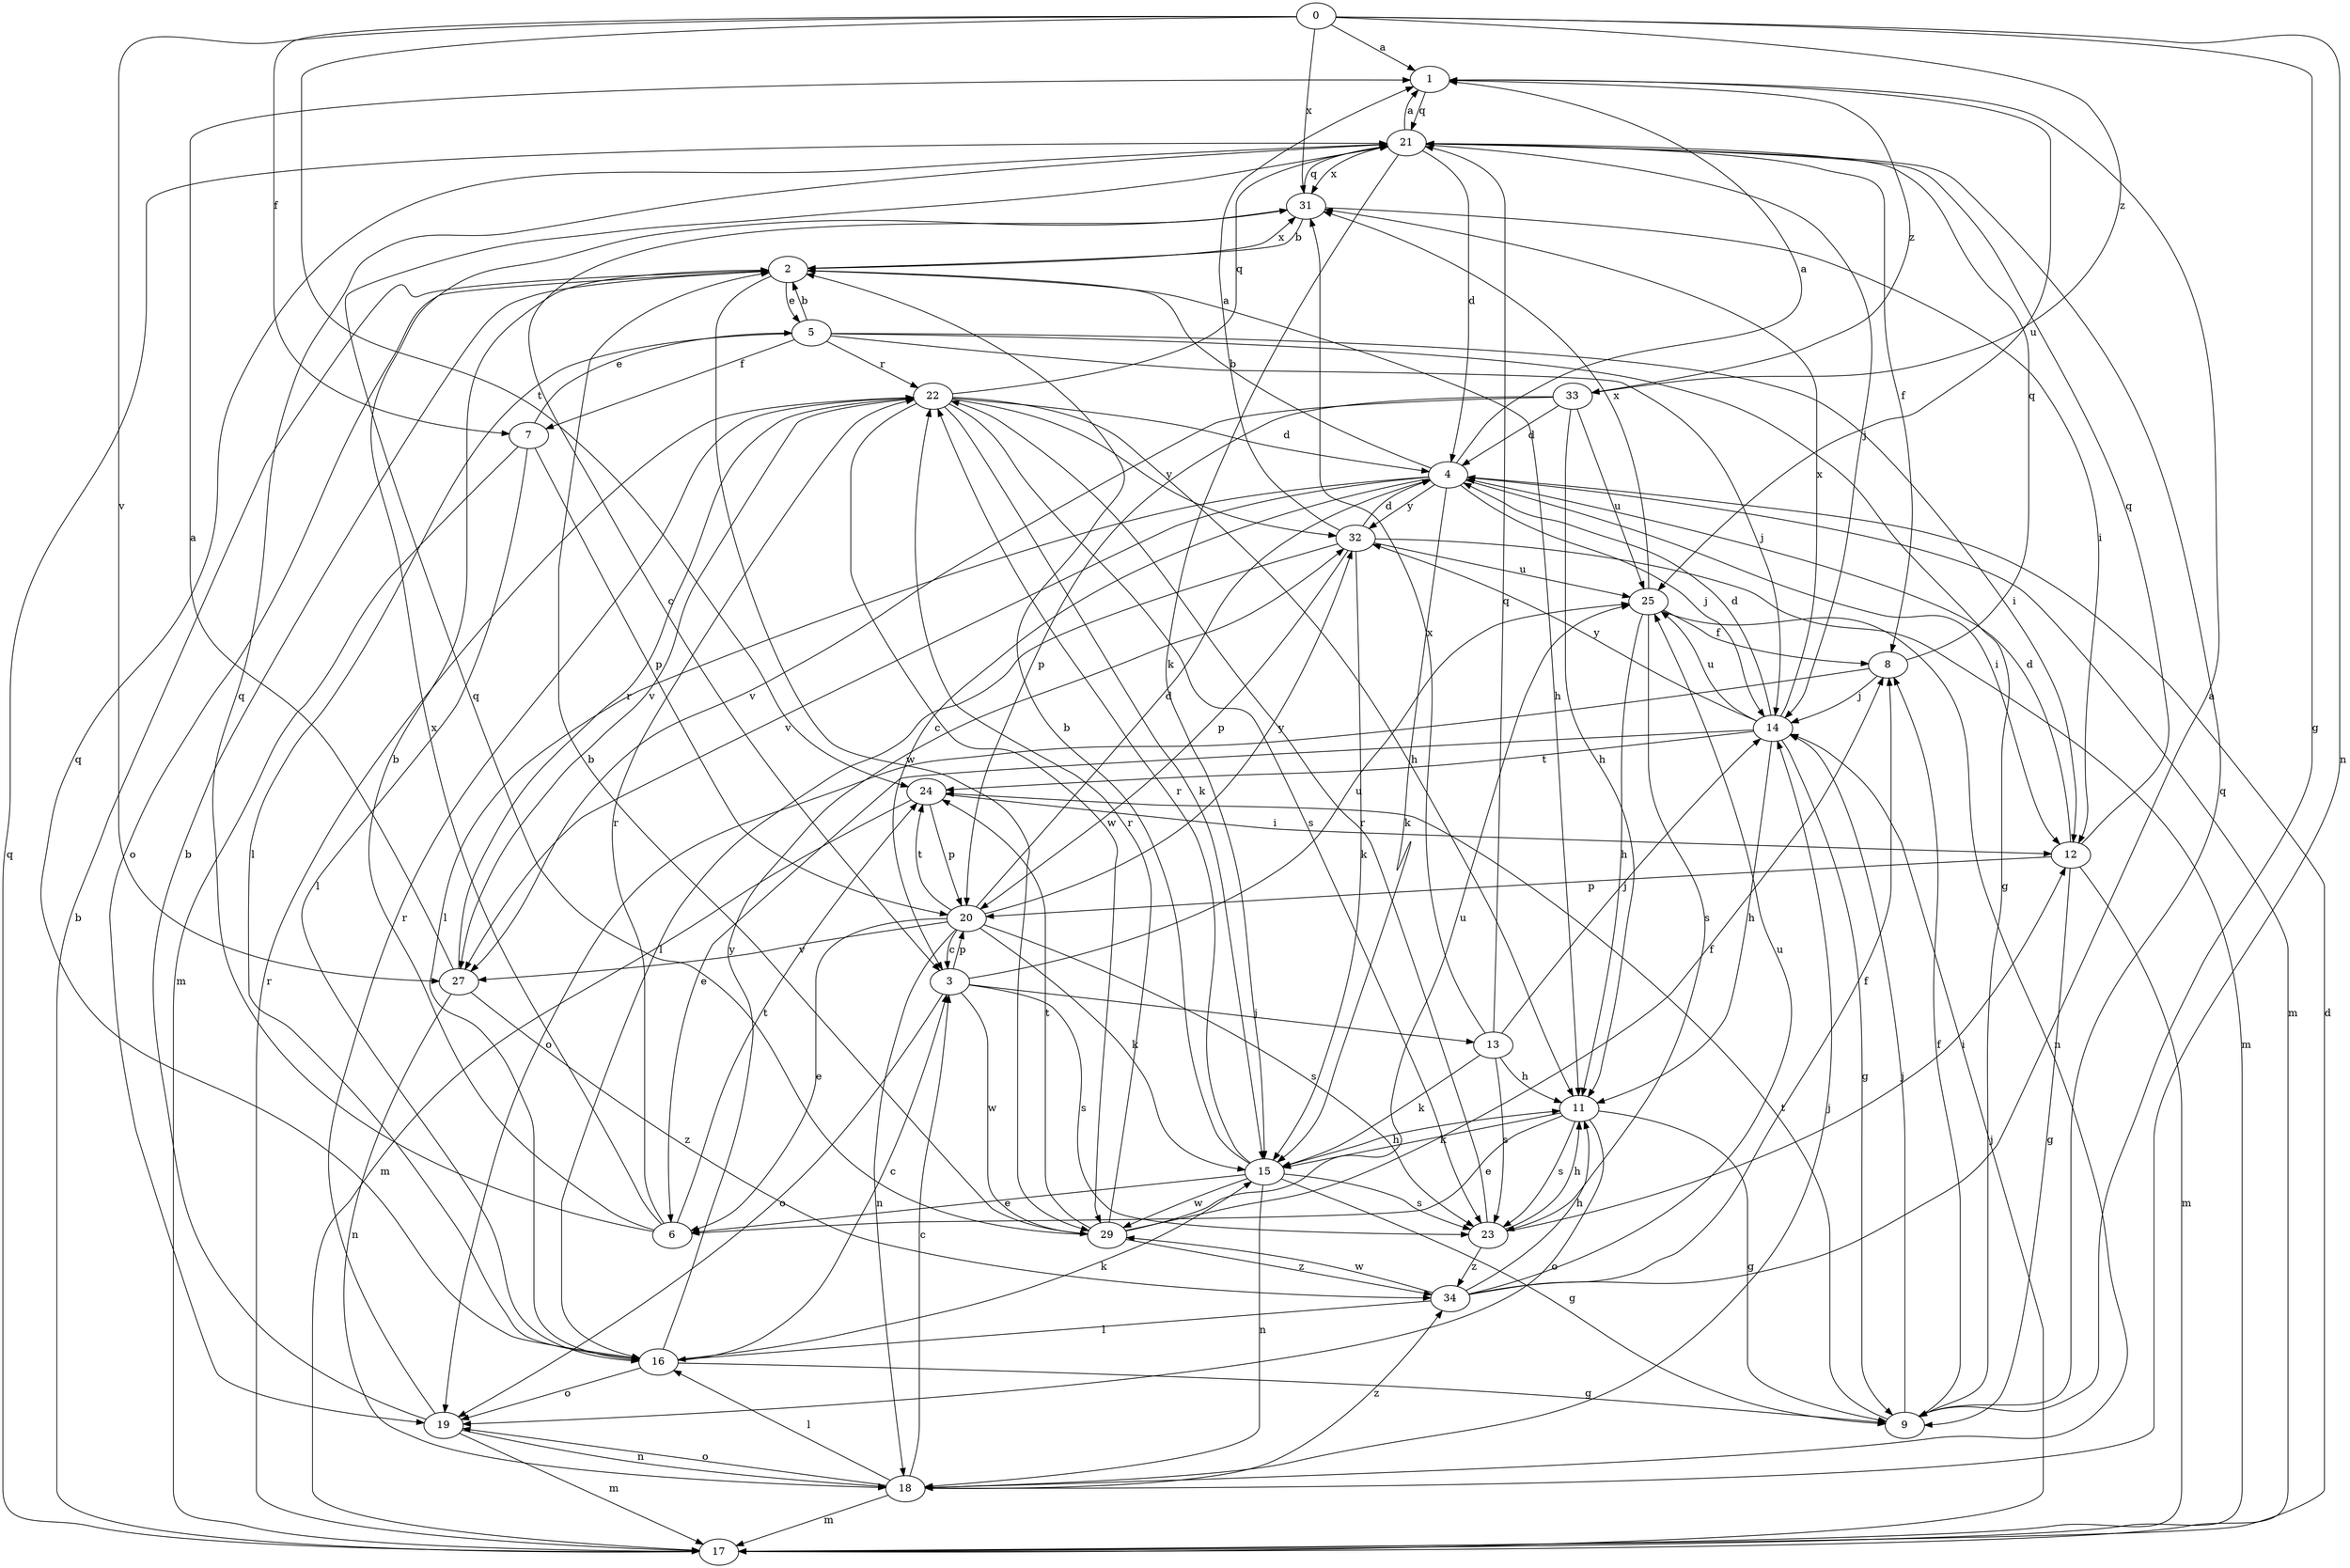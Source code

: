strict digraph  {
0;
1;
2;
3;
4;
5;
6;
7;
8;
9;
11;
12;
13;
14;
15;
16;
17;
18;
19;
20;
21;
22;
23;
24;
25;
27;
29;
31;
32;
33;
34;
0 -> 1  [label=a];
0 -> 7  [label=f];
0 -> 9  [label=g];
0 -> 18  [label=n];
0 -> 24  [label=t];
0 -> 27  [label=v];
0 -> 31  [label=x];
0 -> 33  [label=z];
1 -> 21  [label=q];
1 -> 25  [label=u];
1 -> 33  [label=z];
2 -> 5  [label=e];
2 -> 11  [label=h];
2 -> 19  [label=o];
2 -> 29  [label=w];
2 -> 31  [label=x];
3 -> 13  [label=j];
3 -> 19  [label=o];
3 -> 20  [label=p];
3 -> 23  [label=s];
3 -> 25  [label=u];
3 -> 29  [label=w];
4 -> 1  [label=a];
4 -> 2  [label=b];
4 -> 3  [label=c];
4 -> 12  [label=i];
4 -> 14  [label=j];
4 -> 15  [label=k];
4 -> 16  [label=l];
4 -> 17  [label=m];
4 -> 27  [label=v];
4 -> 32  [label=y];
5 -> 2  [label=b];
5 -> 7  [label=f];
5 -> 9  [label=g];
5 -> 12  [label=i];
5 -> 14  [label=j];
5 -> 16  [label=l];
5 -> 22  [label=r];
6 -> 2  [label=b];
6 -> 21  [label=q];
6 -> 22  [label=r];
6 -> 24  [label=t];
6 -> 31  [label=x];
7 -> 5  [label=e];
7 -> 16  [label=l];
7 -> 17  [label=m];
7 -> 20  [label=p];
8 -> 14  [label=j];
8 -> 19  [label=o];
8 -> 21  [label=q];
9 -> 8  [label=f];
9 -> 14  [label=j];
9 -> 21  [label=q];
9 -> 24  [label=t];
11 -> 6  [label=e];
11 -> 9  [label=g];
11 -> 15  [label=k];
11 -> 19  [label=o];
11 -> 23  [label=s];
12 -> 4  [label=d];
12 -> 9  [label=g];
12 -> 17  [label=m];
12 -> 20  [label=p];
12 -> 21  [label=q];
13 -> 11  [label=h];
13 -> 14  [label=j];
13 -> 15  [label=k];
13 -> 21  [label=q];
13 -> 23  [label=s];
13 -> 31  [label=x];
14 -> 4  [label=d];
14 -> 6  [label=e];
14 -> 9  [label=g];
14 -> 11  [label=h];
14 -> 24  [label=t];
14 -> 25  [label=u];
14 -> 31  [label=x];
14 -> 32  [label=y];
15 -> 2  [label=b];
15 -> 6  [label=e];
15 -> 9  [label=g];
15 -> 11  [label=h];
15 -> 18  [label=n];
15 -> 22  [label=r];
15 -> 23  [label=s];
15 -> 29  [label=w];
16 -> 3  [label=c];
16 -> 9  [label=g];
16 -> 15  [label=k];
16 -> 19  [label=o];
16 -> 21  [label=q];
16 -> 32  [label=y];
17 -> 2  [label=b];
17 -> 4  [label=d];
17 -> 14  [label=j];
17 -> 21  [label=q];
17 -> 22  [label=r];
18 -> 3  [label=c];
18 -> 14  [label=j];
18 -> 16  [label=l];
18 -> 17  [label=m];
18 -> 19  [label=o];
18 -> 34  [label=z];
19 -> 2  [label=b];
19 -> 17  [label=m];
19 -> 18  [label=n];
19 -> 22  [label=r];
20 -> 3  [label=c];
20 -> 4  [label=d];
20 -> 6  [label=e];
20 -> 15  [label=k];
20 -> 18  [label=n];
20 -> 23  [label=s];
20 -> 24  [label=t];
20 -> 27  [label=v];
20 -> 32  [label=y];
21 -> 1  [label=a];
21 -> 4  [label=d];
21 -> 8  [label=f];
21 -> 14  [label=j];
21 -> 15  [label=k];
21 -> 31  [label=x];
22 -> 4  [label=d];
22 -> 11  [label=h];
22 -> 15  [label=k];
22 -> 21  [label=q];
22 -> 23  [label=s];
22 -> 27  [label=v];
22 -> 29  [label=w];
22 -> 32  [label=y];
23 -> 11  [label=h];
23 -> 12  [label=i];
23 -> 22  [label=r];
23 -> 34  [label=z];
24 -> 12  [label=i];
24 -> 17  [label=m];
24 -> 20  [label=p];
25 -> 8  [label=f];
25 -> 11  [label=h];
25 -> 18  [label=n];
25 -> 23  [label=s];
25 -> 31  [label=x];
27 -> 1  [label=a];
27 -> 18  [label=n];
27 -> 22  [label=r];
27 -> 34  [label=z];
29 -> 2  [label=b];
29 -> 8  [label=f];
29 -> 21  [label=q];
29 -> 22  [label=r];
29 -> 24  [label=t];
29 -> 25  [label=u];
29 -> 34  [label=z];
31 -> 2  [label=b];
31 -> 3  [label=c];
31 -> 12  [label=i];
31 -> 21  [label=q];
32 -> 1  [label=a];
32 -> 4  [label=d];
32 -> 15  [label=k];
32 -> 16  [label=l];
32 -> 17  [label=m];
32 -> 20  [label=p];
32 -> 25  [label=u];
33 -> 4  [label=d];
33 -> 11  [label=h];
33 -> 20  [label=p];
33 -> 25  [label=u];
33 -> 27  [label=v];
34 -> 1  [label=a];
34 -> 8  [label=f];
34 -> 11  [label=h];
34 -> 16  [label=l];
34 -> 25  [label=u];
34 -> 29  [label=w];
}
